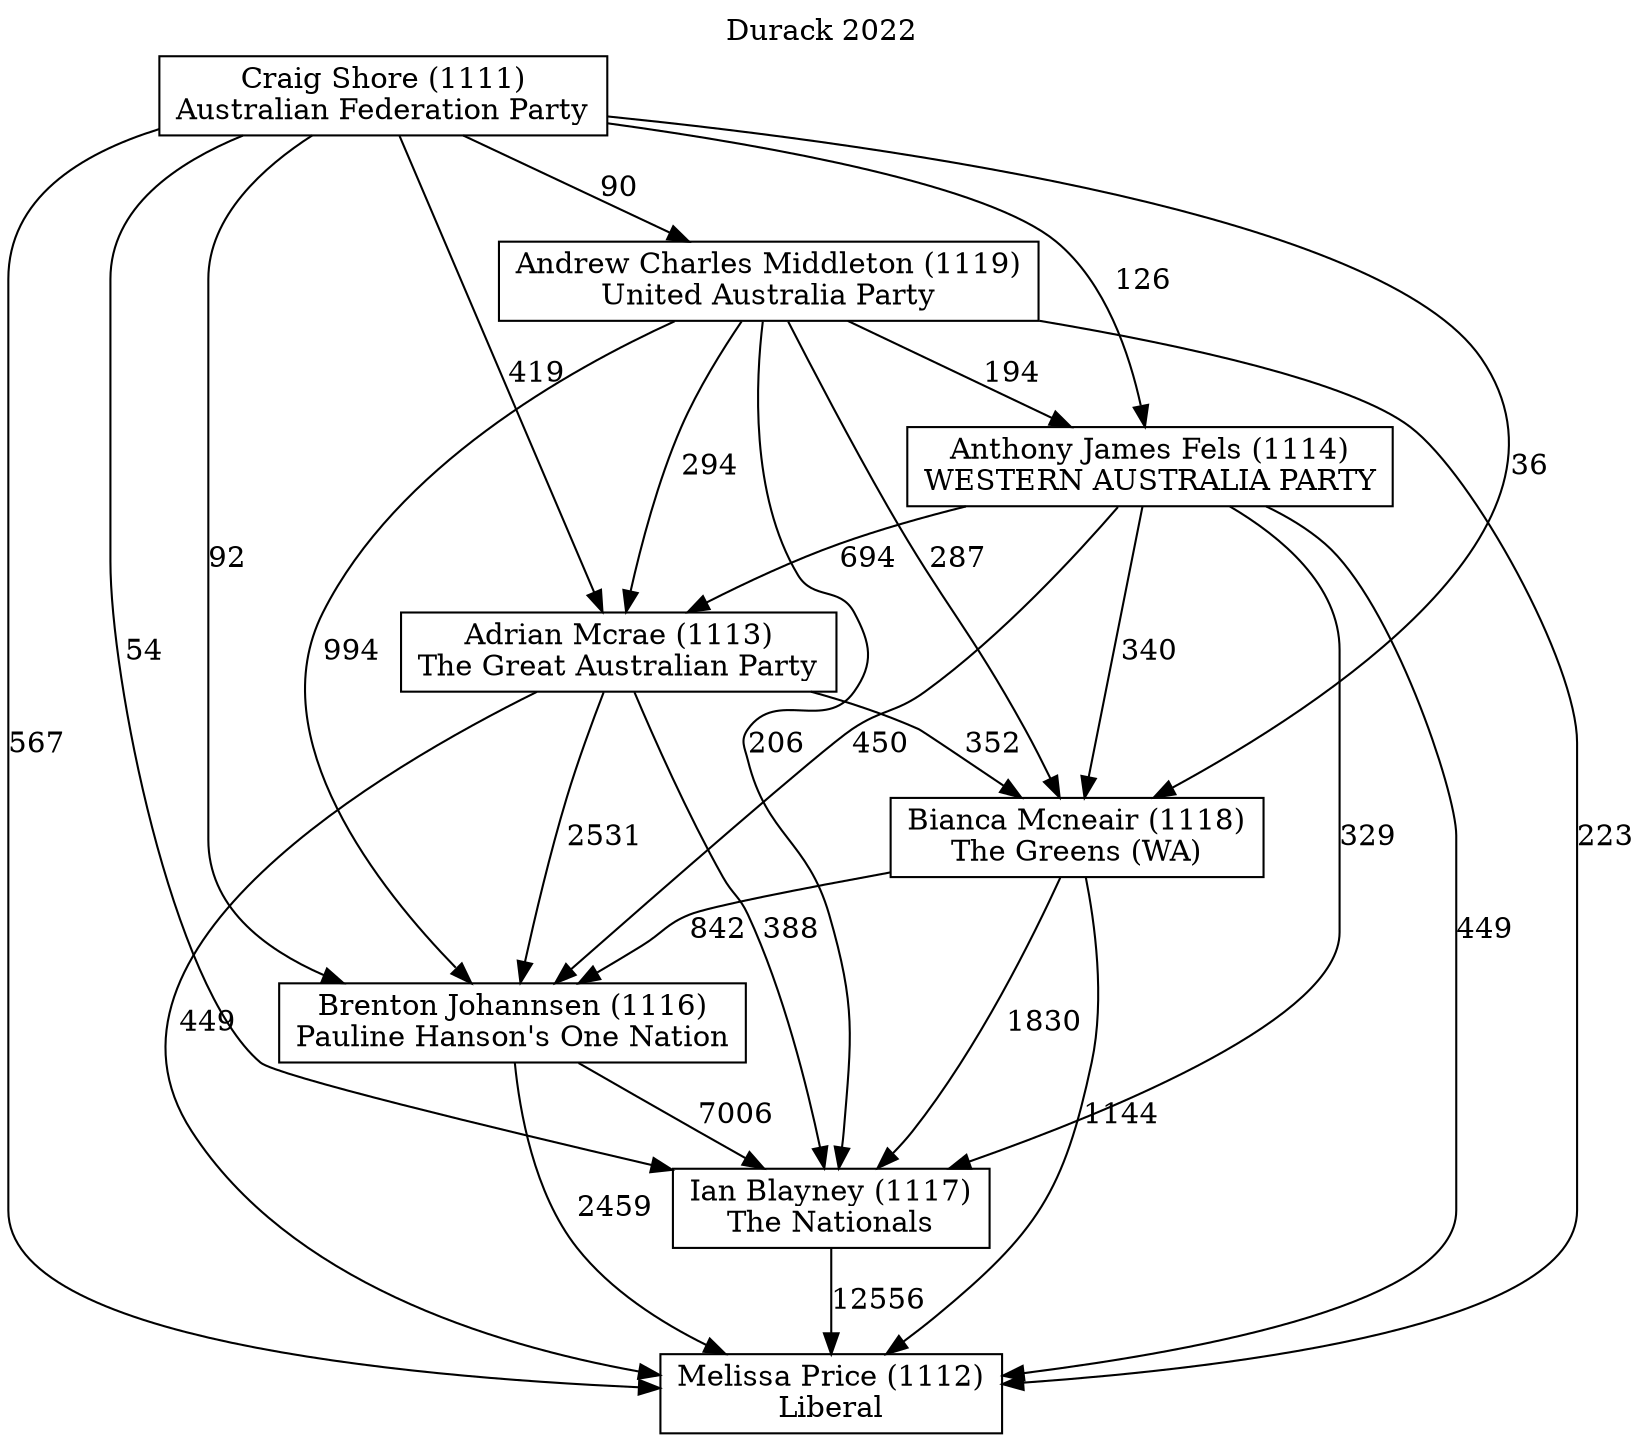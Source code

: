 // House preference flow
digraph "Melissa Price (1112)_Durack_2022" {
	graph [label="Durack 2022" labelloc=t mclimit=10]
	node [shape=box]
	"Craig Shore (1111)" [label="Craig Shore (1111)
Australian Federation Party"]
	"Adrian Mcrae (1113)" [label="Adrian Mcrae (1113)
The Great Australian Party"]
	"Bianca Mcneair (1118)" [label="Bianca Mcneair (1118)
The Greens (WA)"]
	"Brenton Johannsen (1116)" [label="Brenton Johannsen (1116)
Pauline Hanson's One Nation"]
	"Melissa Price (1112)" [label="Melissa Price (1112)
Liberal"]
	"Anthony James Fels (1114)" [label="Anthony James Fels (1114)
WESTERN AUSTRALIA PARTY"]
	"Ian Blayney (1117)" [label="Ian Blayney (1117)
The Nationals"]
	"Andrew Charles Middleton (1119)" [label="Andrew Charles Middleton (1119)
United Australia Party"]
	"Brenton Johannsen (1116)" -> "Ian Blayney (1117)" [label=7006]
	"Craig Shore (1111)" -> "Ian Blayney (1117)" [label=54]
	"Andrew Charles Middleton (1119)" -> "Melissa Price (1112)" [label=223]
	"Andrew Charles Middleton (1119)" -> "Bianca Mcneair (1118)" [label=287]
	"Andrew Charles Middleton (1119)" -> "Brenton Johannsen (1116)" [label=994]
	"Craig Shore (1111)" -> "Bianca Mcneair (1118)" [label=36]
	"Adrian Mcrae (1113)" -> "Ian Blayney (1117)" [label=388]
	"Adrian Mcrae (1113)" -> "Melissa Price (1112)" [label=449]
	"Anthony James Fels (1114)" -> "Bianca Mcneair (1118)" [label=340]
	"Anthony James Fels (1114)" -> "Adrian Mcrae (1113)" [label=694]
	"Ian Blayney (1117)" -> "Melissa Price (1112)" [label=12556]
	"Andrew Charles Middleton (1119)" -> "Ian Blayney (1117)" [label=206]
	"Andrew Charles Middleton (1119)" -> "Anthony James Fels (1114)" [label=194]
	"Andrew Charles Middleton (1119)" -> "Adrian Mcrae (1113)" [label=294]
	"Anthony James Fels (1114)" -> "Ian Blayney (1117)" [label=329]
	"Craig Shore (1111)" -> "Andrew Charles Middleton (1119)" [label=90]
	"Bianca Mcneair (1118)" -> "Ian Blayney (1117)" [label=1830]
	"Craig Shore (1111)" -> "Brenton Johannsen (1116)" [label=92]
	"Craig Shore (1111)" -> "Adrian Mcrae (1113)" [label=419]
	"Brenton Johannsen (1116)" -> "Melissa Price (1112)" [label=2459]
	"Bianca Mcneair (1118)" -> "Melissa Price (1112)" [label=1144]
	"Anthony James Fels (1114)" -> "Melissa Price (1112)" [label=449]
	"Adrian Mcrae (1113)" -> "Brenton Johannsen (1116)" [label=2531]
	"Craig Shore (1111)" -> "Anthony James Fels (1114)" [label=126]
	"Anthony James Fels (1114)" -> "Brenton Johannsen (1116)" [label=450]
	"Bianca Mcneair (1118)" -> "Brenton Johannsen (1116)" [label=842]
	"Craig Shore (1111)" -> "Melissa Price (1112)" [label=567]
	"Adrian Mcrae (1113)" -> "Bianca Mcneair (1118)" [label=352]
}
